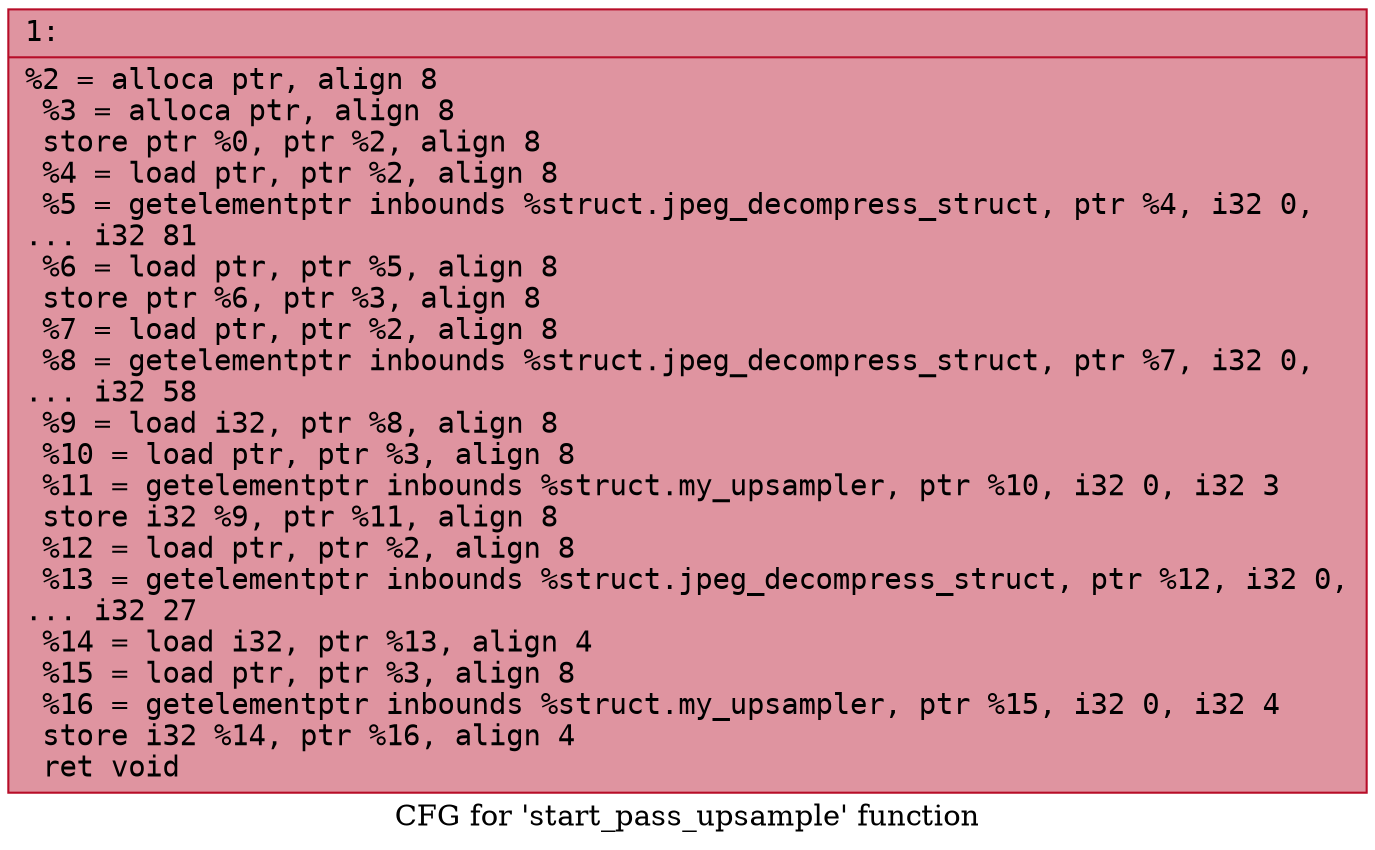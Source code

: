 digraph "CFG for 'start_pass_upsample' function" {
	label="CFG for 'start_pass_upsample' function";

	Node0x6000034f28f0 [shape=record,color="#b70d28ff", style=filled, fillcolor="#b70d2870" fontname="Courier",label="{1:\l|  %2 = alloca ptr, align 8\l  %3 = alloca ptr, align 8\l  store ptr %0, ptr %2, align 8\l  %4 = load ptr, ptr %2, align 8\l  %5 = getelementptr inbounds %struct.jpeg_decompress_struct, ptr %4, i32 0,\l... i32 81\l  %6 = load ptr, ptr %5, align 8\l  store ptr %6, ptr %3, align 8\l  %7 = load ptr, ptr %2, align 8\l  %8 = getelementptr inbounds %struct.jpeg_decompress_struct, ptr %7, i32 0,\l... i32 58\l  %9 = load i32, ptr %8, align 8\l  %10 = load ptr, ptr %3, align 8\l  %11 = getelementptr inbounds %struct.my_upsampler, ptr %10, i32 0, i32 3\l  store i32 %9, ptr %11, align 8\l  %12 = load ptr, ptr %2, align 8\l  %13 = getelementptr inbounds %struct.jpeg_decompress_struct, ptr %12, i32 0,\l... i32 27\l  %14 = load i32, ptr %13, align 4\l  %15 = load ptr, ptr %3, align 8\l  %16 = getelementptr inbounds %struct.my_upsampler, ptr %15, i32 0, i32 4\l  store i32 %14, ptr %16, align 4\l  ret void\l}"];
}
